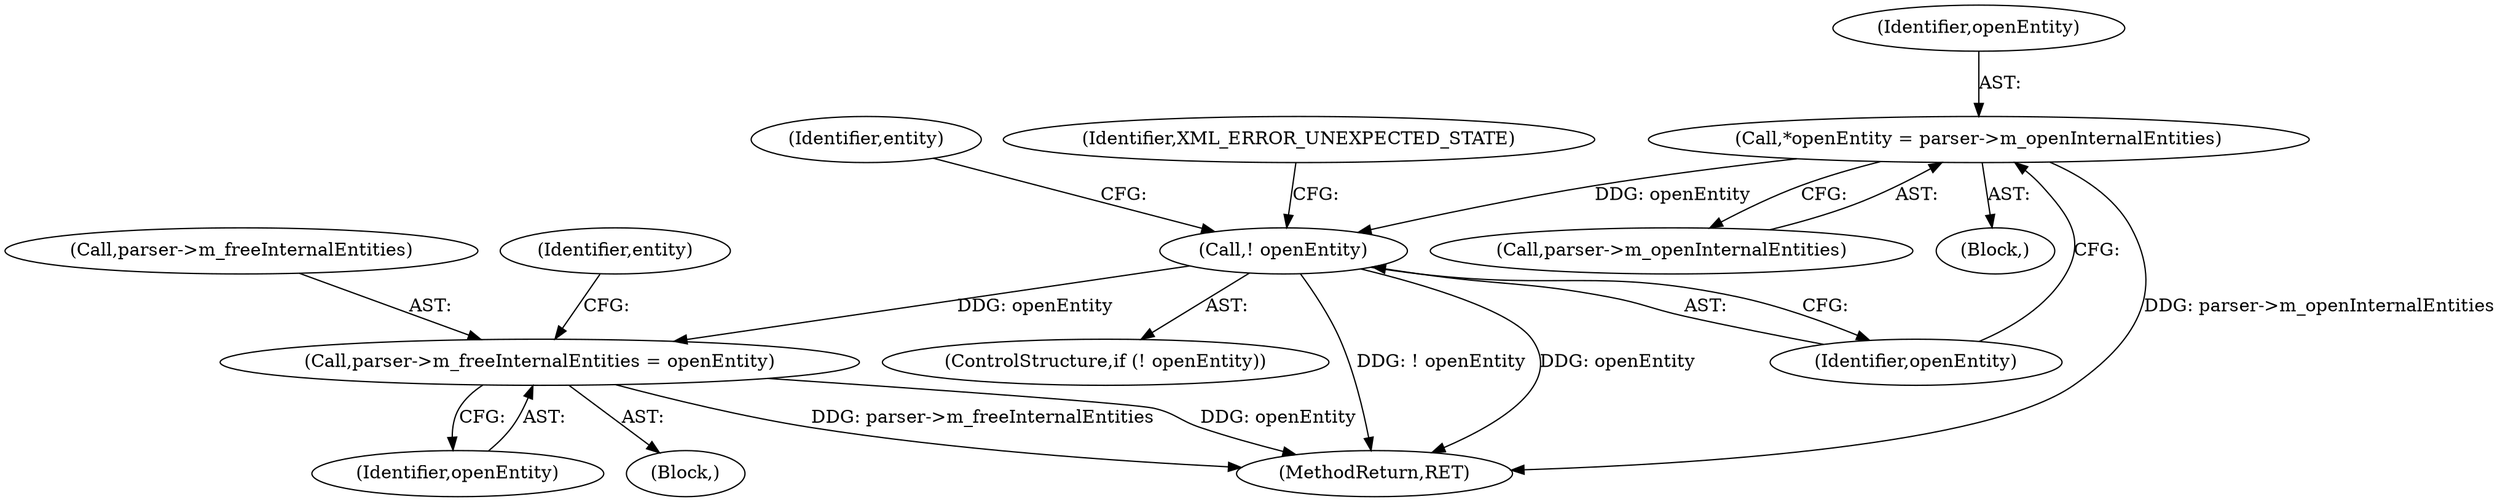 digraph "0_libexpat_c20b758c332d9a13afbbb276d30db1d183a85d43_1@API" {
"1000115" [label="(Call,*openEntity = parser->m_openInternalEntities)"];
"1000121" [label="(Call,! openEntity)"];
"1000258" [label="(Call,parser->m_freeInternalEntities = openEntity)"];
"1000121" [label="(Call,! openEntity)"];
"1000116" [label="(Identifier,openEntity)"];
"1000262" [label="(Identifier,openEntity)"];
"1000122" [label="(Identifier,openEntity)"];
"1000126" [label="(Identifier,entity)"];
"1000238" [label="(Block,)"];
"1000334" [label="(MethodReturn,RET)"];
"1000120" [label="(ControlStructure,if (! openEntity))"];
"1000259" [label="(Call,parser->m_freeInternalEntities)"];
"1000265" [label="(Identifier,entity)"];
"1000115" [label="(Call,*openEntity = parser->m_openInternalEntities)"];
"1000117" [label="(Call,parser->m_openInternalEntities)"];
"1000108" [label="(Block,)"];
"1000124" [label="(Identifier,XML_ERROR_UNEXPECTED_STATE)"];
"1000258" [label="(Call,parser->m_freeInternalEntities = openEntity)"];
"1000115" -> "1000108"  [label="AST: "];
"1000115" -> "1000117"  [label="CFG: "];
"1000116" -> "1000115"  [label="AST: "];
"1000117" -> "1000115"  [label="AST: "];
"1000122" -> "1000115"  [label="CFG: "];
"1000115" -> "1000334"  [label="DDG: parser->m_openInternalEntities"];
"1000115" -> "1000121"  [label="DDG: openEntity"];
"1000121" -> "1000120"  [label="AST: "];
"1000121" -> "1000122"  [label="CFG: "];
"1000122" -> "1000121"  [label="AST: "];
"1000124" -> "1000121"  [label="CFG: "];
"1000126" -> "1000121"  [label="CFG: "];
"1000121" -> "1000334"  [label="DDG: ! openEntity"];
"1000121" -> "1000334"  [label="DDG: openEntity"];
"1000121" -> "1000258"  [label="DDG: openEntity"];
"1000258" -> "1000238"  [label="AST: "];
"1000258" -> "1000262"  [label="CFG: "];
"1000259" -> "1000258"  [label="AST: "];
"1000262" -> "1000258"  [label="AST: "];
"1000265" -> "1000258"  [label="CFG: "];
"1000258" -> "1000334"  [label="DDG: parser->m_freeInternalEntities"];
"1000258" -> "1000334"  [label="DDG: openEntity"];
}
